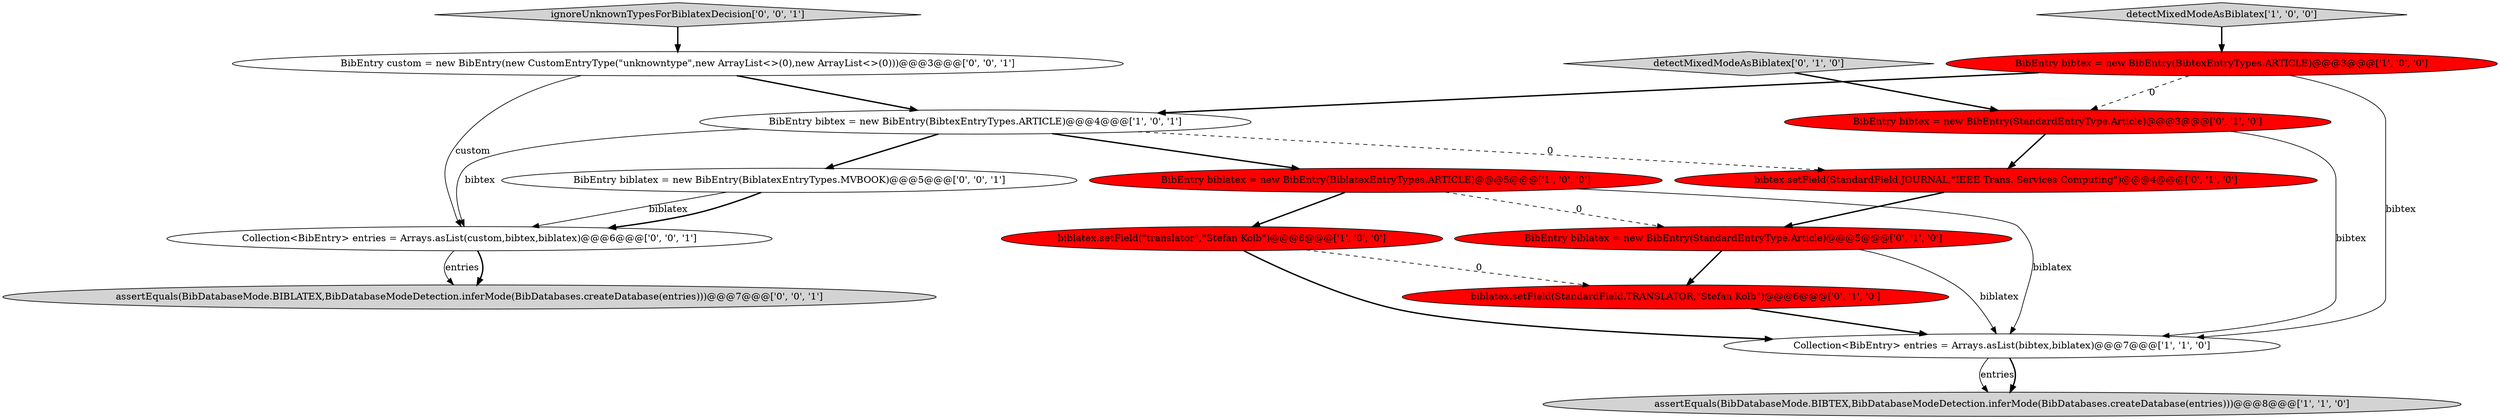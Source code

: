 digraph {
6 [style = filled, label = "biblatex.setField(\"translator\",\"Stefan Kolb\")@@@6@@@['1', '0', '0']", fillcolor = red, shape = ellipse image = "AAA1AAABBB1BBB"];
12 [style = filled, label = "BibEntry biblatex = new BibEntry(BiblatexEntryTypes.MVBOOK)@@@5@@@['0', '0', '1']", fillcolor = white, shape = ellipse image = "AAA0AAABBB3BBB"];
7 [style = filled, label = "detectMixedModeAsBiblatex['0', '1', '0']", fillcolor = lightgray, shape = diamond image = "AAA0AAABBB2BBB"];
11 [style = filled, label = "BibEntry bibtex = new BibEntry(StandardEntryType.Article)@@@3@@@['0', '1', '0']", fillcolor = red, shape = ellipse image = "AAA1AAABBB2BBB"];
9 [style = filled, label = "bibtex.setField(StandardField.JOURNAL,\"IEEE Trans. Services Computing\")@@@4@@@['0', '1', '0']", fillcolor = red, shape = ellipse image = "AAA1AAABBB2BBB"];
15 [style = filled, label = "BibEntry custom = new BibEntry(new CustomEntryType(\"unknowntype\",new ArrayList<>(0),new ArrayList<>(0)))@@@3@@@['0', '0', '1']", fillcolor = white, shape = ellipse image = "AAA0AAABBB3BBB"];
1 [style = filled, label = "assertEquals(BibDatabaseMode.BIBTEX,BibDatabaseModeDetection.inferMode(BibDatabases.createDatabase(entries)))@@@8@@@['1', '1', '0']", fillcolor = lightgray, shape = ellipse image = "AAA0AAABBB1BBB"];
4 [style = filled, label = "BibEntry bibtex = new BibEntry(BibtexEntryTypes.ARTICLE)@@@3@@@['1', '0', '0']", fillcolor = red, shape = ellipse image = "AAA1AAABBB1BBB"];
10 [style = filled, label = "BibEntry biblatex = new BibEntry(StandardEntryType.Article)@@@5@@@['0', '1', '0']", fillcolor = red, shape = ellipse image = "AAA1AAABBB2BBB"];
5 [style = filled, label = "Collection<BibEntry> entries = Arrays.asList(bibtex,biblatex)@@@7@@@['1', '1', '0']", fillcolor = white, shape = ellipse image = "AAA0AAABBB1BBB"];
8 [style = filled, label = "biblatex.setField(StandardField.TRANSLATOR,\"Stefan Kolb\")@@@6@@@['0', '1', '0']", fillcolor = red, shape = ellipse image = "AAA1AAABBB2BBB"];
14 [style = filled, label = "Collection<BibEntry> entries = Arrays.asList(custom,bibtex,biblatex)@@@6@@@['0', '0', '1']", fillcolor = white, shape = ellipse image = "AAA0AAABBB3BBB"];
0 [style = filled, label = "BibEntry bibtex = new BibEntry(BibtexEntryTypes.ARTICLE)@@@4@@@['1', '0', '1']", fillcolor = white, shape = ellipse image = "AAA0AAABBB1BBB"];
3 [style = filled, label = "detectMixedModeAsBiblatex['1', '0', '0']", fillcolor = lightgray, shape = diamond image = "AAA0AAABBB1BBB"];
16 [style = filled, label = "assertEquals(BibDatabaseMode.BIBLATEX,BibDatabaseModeDetection.inferMode(BibDatabases.createDatabase(entries)))@@@7@@@['0', '0', '1']", fillcolor = lightgray, shape = ellipse image = "AAA0AAABBB3BBB"];
2 [style = filled, label = "BibEntry biblatex = new BibEntry(BiblatexEntryTypes.ARTICLE)@@@5@@@['1', '0', '0']", fillcolor = red, shape = ellipse image = "AAA1AAABBB1BBB"];
13 [style = filled, label = "ignoreUnknownTypesForBiblatexDecision['0', '0', '1']", fillcolor = lightgray, shape = diamond image = "AAA0AAABBB3BBB"];
14->16 [style = bold, label=""];
6->8 [style = dashed, label="0"];
7->11 [style = bold, label=""];
2->6 [style = bold, label=""];
2->5 [style = solid, label="biblatex"];
0->12 [style = bold, label=""];
5->1 [style = solid, label="entries"];
0->2 [style = bold, label=""];
12->14 [style = solid, label="biblatex"];
4->5 [style = solid, label="bibtex"];
9->10 [style = bold, label=""];
11->9 [style = bold, label=""];
3->4 [style = bold, label=""];
2->10 [style = dashed, label="0"];
4->0 [style = bold, label=""];
5->1 [style = bold, label=""];
6->5 [style = bold, label=""];
10->5 [style = solid, label="biblatex"];
0->14 [style = solid, label="bibtex"];
10->8 [style = bold, label=""];
8->5 [style = bold, label=""];
15->14 [style = solid, label="custom"];
11->5 [style = solid, label="bibtex"];
15->0 [style = bold, label=""];
12->14 [style = bold, label=""];
13->15 [style = bold, label=""];
0->9 [style = dashed, label="0"];
4->11 [style = dashed, label="0"];
14->16 [style = solid, label="entries"];
}
